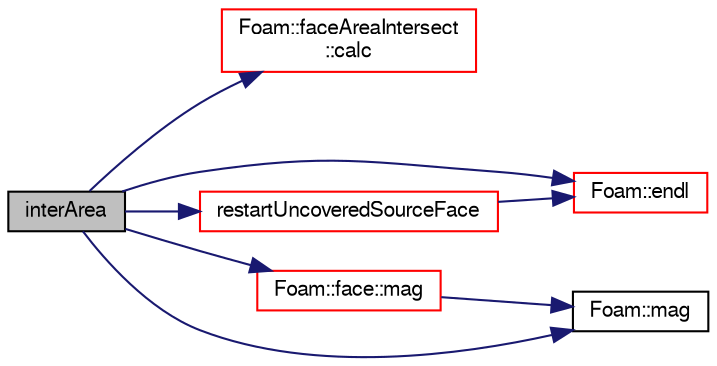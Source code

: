 digraph "interArea"
{
  bgcolor="transparent";
  edge [fontname="FreeSans",fontsize="10",labelfontname="FreeSans",labelfontsize="10"];
  node [fontname="FreeSans",fontsize="10",shape=record];
  rankdir="LR";
  Node1307 [label="interArea",height=0.2,width=0.4,color="black", fillcolor="grey75", style="filled", fontcolor="black"];
  Node1307 -> Node1308 [color="midnightblue",fontsize="10",style="solid",fontname="FreeSans"];
  Node1308 [label="Foam::faceAreaIntersect\l::calc",height=0.2,width=0.4,color="red",URL="$a24890.html#a63c3e074f05891d9d17bbf0a2fc95f19",tooltip="Return area of intersection of faceA with faceB. "];
  Node1307 -> Node1317 [color="midnightblue",fontsize="10",style="solid",fontname="FreeSans"];
  Node1317 [label="Foam::endl",height=0.2,width=0.4,color="red",URL="$a21124.html#a2db8fe02a0d3909e9351bb4275b23ce4",tooltip="Add newline and flush stream. "];
  Node1307 -> Node1355 [color="midnightblue",fontsize="10",style="solid",fontname="FreeSans"];
  Node1355 [label="Foam::face::mag",height=0.2,width=0.4,color="red",URL="$a27218.html#a4e7462523832986fec7cf4e862ccc6fd",tooltip="Magnitude of face area. "];
  Node1355 -> Node1356 [color="midnightblue",fontsize="10",style="solid",fontname="FreeSans"];
  Node1356 [label="Foam::mag",height=0.2,width=0.4,color="black",URL="$a21124.html#a929da2a3fdcf3dacbbe0487d3a330dae"];
  Node1307 -> Node1356 [color="midnightblue",fontsize="10",style="solid",fontname="FreeSans"];
  Node1307 -> Node1360 [color="midnightblue",fontsize="10",style="solid",fontname="FreeSans"];
  Node1360 [label="restartUncoveredSourceFace",height=0.2,width=0.4,color="red",URL="$a24878.html#ab8d201787596bb305b4f7fa6b0042fec",tooltip="Attempt to re-evaluate source faces that have not been included. "];
  Node1360 -> Node1317 [color="midnightblue",fontsize="10",style="solid",fontname="FreeSans"];
}
